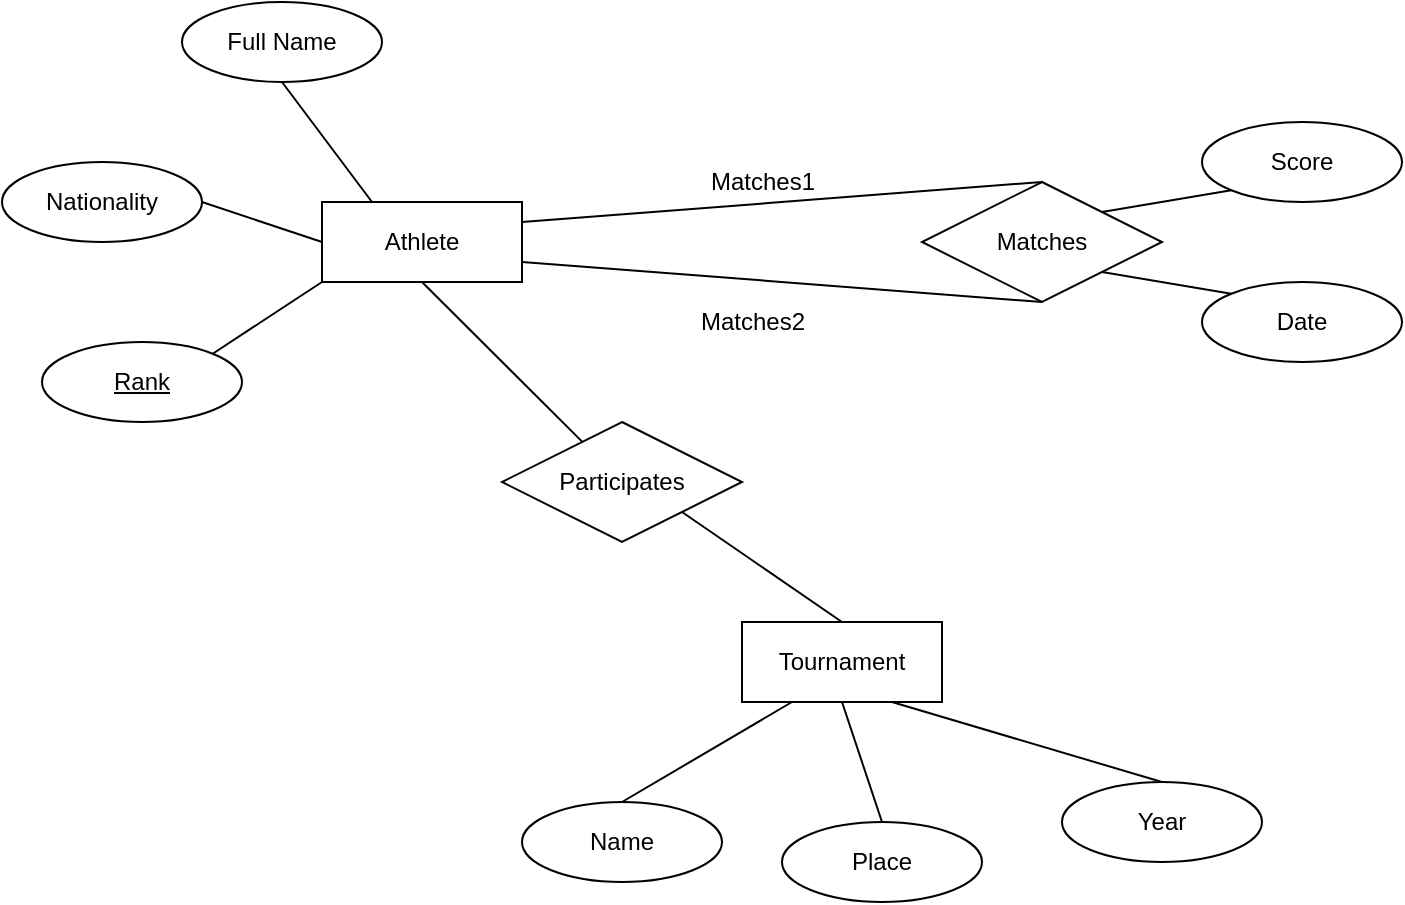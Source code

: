 <mxfile version="14.7.0" type="github">
  <diagram id="R2lEEEUBdFMjLlhIrx00" name="Page-1">
    <mxGraphModel dx="1278" dy="548" grid="1" gridSize="10" guides="1" tooltips="1" connect="1" arrows="1" fold="1" page="1" pageScale="1" pageWidth="850" pageHeight="1100" math="0" shadow="0" extFonts="Permanent Marker^https://fonts.googleapis.com/css?family=Permanent+Marker">
      <root>
        <mxCell id="0" />
        <mxCell id="1" parent="0" />
        <mxCell id="jOA92sn0OYsqnzbAf2Lg-1" value="Athlete" style="whiteSpace=wrap;html=1;align=center;" parent="1" vertex="1">
          <mxGeometry x="190" y="110" width="100" height="40" as="geometry" />
        </mxCell>
        <mxCell id="jOA92sn0OYsqnzbAf2Lg-3" value="Tournament" style="whiteSpace=wrap;html=1;align=center;" parent="1" vertex="1">
          <mxGeometry x="400" y="320" width="100" height="40" as="geometry" />
        </mxCell>
        <mxCell id="jOA92sn0OYsqnzbAf2Lg-4" value="Year" style="ellipse;whiteSpace=wrap;html=1;align=center;" parent="1" vertex="1">
          <mxGeometry x="560" y="400" width="100" height="40" as="geometry" />
        </mxCell>
        <mxCell id="jOA92sn0OYsqnzbAf2Lg-5" value="Place" style="ellipse;whiteSpace=wrap;html=1;align=center;" parent="1" vertex="1">
          <mxGeometry x="420" y="420" width="100" height="40" as="geometry" />
        </mxCell>
        <mxCell id="jOA92sn0OYsqnzbAf2Lg-6" value="Name" style="ellipse;whiteSpace=wrap;html=1;align=center;" parent="1" vertex="1">
          <mxGeometry x="290" y="410" width="100" height="40" as="geometry" />
        </mxCell>
        <mxCell id="jOA92sn0OYsqnzbAf2Lg-7" value="" style="endArrow=none;html=1;rounded=0;exitX=0.5;exitY=0;exitDx=0;exitDy=0;entryX=0.25;entryY=1;entryDx=0;entryDy=0;" parent="1" source="jOA92sn0OYsqnzbAf2Lg-6" target="jOA92sn0OYsqnzbAf2Lg-3" edge="1">
          <mxGeometry relative="1" as="geometry">
            <mxPoint x="390" y="280" as="sourcePoint" />
            <mxPoint x="380" y="300" as="targetPoint" />
          </mxGeometry>
        </mxCell>
        <mxCell id="jOA92sn0OYsqnzbAf2Lg-8" value="" style="endArrow=none;html=1;rounded=0;entryX=0.5;entryY=0;entryDx=0;entryDy=0;exitX=0.5;exitY=1;exitDx=0;exitDy=0;" parent="1" source="jOA92sn0OYsqnzbAf2Lg-3" target="jOA92sn0OYsqnzbAf2Lg-5" edge="1">
          <mxGeometry relative="1" as="geometry">
            <mxPoint x="390" y="280" as="sourcePoint" />
            <mxPoint x="550" y="280" as="targetPoint" />
          </mxGeometry>
        </mxCell>
        <mxCell id="jOA92sn0OYsqnzbAf2Lg-9" value="" style="endArrow=none;html=1;rounded=0;entryX=0.5;entryY=0;entryDx=0;entryDy=0;exitX=0.75;exitY=1;exitDx=0;exitDy=0;" parent="1" source="jOA92sn0OYsqnzbAf2Lg-3" target="jOA92sn0OYsqnzbAf2Lg-4" edge="1">
          <mxGeometry relative="1" as="geometry">
            <mxPoint x="390" y="280" as="sourcePoint" />
            <mxPoint x="550" y="280" as="targetPoint" />
          </mxGeometry>
        </mxCell>
        <mxCell id="jOA92sn0OYsqnzbAf2Lg-10" value="Full Name" style="ellipse;whiteSpace=wrap;html=1;align=center;" parent="1" vertex="1">
          <mxGeometry x="120" y="10" width="100" height="40" as="geometry" />
        </mxCell>
        <mxCell id="jOA92sn0OYsqnzbAf2Lg-11" value="Nationality" style="ellipse;whiteSpace=wrap;html=1;align=center;" parent="1" vertex="1">
          <mxGeometry x="30" y="90" width="100" height="40" as="geometry" />
        </mxCell>
        <mxCell id="jOA92sn0OYsqnzbAf2Lg-12" value="" style="endArrow=none;html=1;rounded=0;entryX=1;entryY=0.5;entryDx=0;entryDy=0;exitX=0;exitY=0.5;exitDx=0;exitDy=0;" parent="1" source="jOA92sn0OYsqnzbAf2Lg-1" target="jOA92sn0OYsqnzbAf2Lg-11" edge="1">
          <mxGeometry relative="1" as="geometry">
            <mxPoint x="390" y="280" as="sourcePoint" />
            <mxPoint x="550" y="280" as="targetPoint" />
          </mxGeometry>
        </mxCell>
        <mxCell id="jOA92sn0OYsqnzbAf2Lg-13" value="" style="endArrow=none;html=1;rounded=0;entryX=0.5;entryY=1;entryDx=0;entryDy=0;exitX=0.25;exitY=0;exitDx=0;exitDy=0;" parent="1" source="jOA92sn0OYsqnzbAf2Lg-1" target="jOA92sn0OYsqnzbAf2Lg-10" edge="1">
          <mxGeometry relative="1" as="geometry">
            <mxPoint x="240" y="110" as="sourcePoint" />
            <mxPoint x="550" y="280" as="targetPoint" />
          </mxGeometry>
        </mxCell>
        <mxCell id="jOA92sn0OYsqnzbAf2Lg-14" value="&lt;u&gt;Rank&lt;/u&gt;" style="ellipse;whiteSpace=wrap;html=1;align=center;" parent="1" vertex="1">
          <mxGeometry x="50" y="180" width="100" height="40" as="geometry" />
        </mxCell>
        <mxCell id="jOA92sn0OYsqnzbAf2Lg-15" value="" style="endArrow=none;html=1;rounded=0;entryX=0;entryY=1;entryDx=0;entryDy=0;exitX=1;exitY=0;exitDx=0;exitDy=0;" parent="1" source="jOA92sn0OYsqnzbAf2Lg-14" target="jOA92sn0OYsqnzbAf2Lg-1" edge="1">
          <mxGeometry relative="1" as="geometry">
            <mxPoint x="390" y="280" as="sourcePoint" />
            <mxPoint x="550" y="280" as="targetPoint" />
          </mxGeometry>
        </mxCell>
        <mxCell id="Er9mFiBnccDg7se3VX9d-1" value="Matches" style="shape=rhombus;perimeter=rhombusPerimeter;whiteSpace=wrap;html=1;align=center;" vertex="1" parent="1">
          <mxGeometry x="490" y="100" width="120" height="60" as="geometry" />
        </mxCell>
        <mxCell id="Er9mFiBnccDg7se3VX9d-6" value="" style="endArrow=none;html=1;rounded=0;entryX=0.5;entryY=0;entryDx=0;entryDy=0;exitX=1;exitY=0.25;exitDx=0;exitDy=0;" edge="1" parent="1" source="jOA92sn0OYsqnzbAf2Lg-1" target="Er9mFiBnccDg7se3VX9d-1">
          <mxGeometry relative="1" as="geometry">
            <mxPoint x="315" y="120" as="sourcePoint" />
            <mxPoint x="475" y="120" as="targetPoint" />
          </mxGeometry>
        </mxCell>
        <mxCell id="Er9mFiBnccDg7se3VX9d-7" value="Matches1" style="text;html=1;resizable=0;autosize=1;align=center;verticalAlign=middle;points=[];fillColor=none;strokeColor=none;rounded=0;" vertex="1" parent="1">
          <mxGeometry x="375" y="90" width="70" height="20" as="geometry" />
        </mxCell>
        <mxCell id="Er9mFiBnccDg7se3VX9d-8" value="" style="endArrow=none;html=1;rounded=0;entryX=0.5;entryY=1;entryDx=0;entryDy=0;exitX=1;exitY=0.75;exitDx=0;exitDy=0;" edge="1" parent="1" source="jOA92sn0OYsqnzbAf2Lg-1" target="Er9mFiBnccDg7se3VX9d-1">
          <mxGeometry relative="1" as="geometry">
            <mxPoint x="350" y="280" as="sourcePoint" />
            <mxPoint x="510" y="280" as="targetPoint" />
          </mxGeometry>
        </mxCell>
        <mxCell id="Er9mFiBnccDg7se3VX9d-9" value="Matches2" style="text;html=1;resizable=0;autosize=1;align=center;verticalAlign=middle;points=[];fillColor=none;strokeColor=none;rounded=0;" vertex="1" parent="1">
          <mxGeometry x="370" y="160" width="70" height="20" as="geometry" />
        </mxCell>
        <mxCell id="Er9mFiBnccDg7se3VX9d-10" value="Score" style="ellipse;whiteSpace=wrap;html=1;align=center;" vertex="1" parent="1">
          <mxGeometry x="630" y="70" width="100" height="40" as="geometry" />
        </mxCell>
        <mxCell id="Er9mFiBnccDg7se3VX9d-11" value="Date" style="ellipse;whiteSpace=wrap;html=1;align=center;" vertex="1" parent="1">
          <mxGeometry x="630" y="150" width="100" height="40" as="geometry" />
        </mxCell>
        <mxCell id="Er9mFiBnccDg7se3VX9d-12" value="" style="endArrow=none;html=1;rounded=0;exitX=1;exitY=1;exitDx=0;exitDy=0;entryX=0;entryY=0;entryDx=0;entryDy=0;" edge="1" parent="1" source="Er9mFiBnccDg7se3VX9d-1" target="Er9mFiBnccDg7se3VX9d-11">
          <mxGeometry relative="1" as="geometry">
            <mxPoint x="350" y="280" as="sourcePoint" />
            <mxPoint x="510" y="280" as="targetPoint" />
          </mxGeometry>
        </mxCell>
        <mxCell id="Er9mFiBnccDg7se3VX9d-13" value="" style="endArrow=none;html=1;rounded=0;entryX=0;entryY=1;entryDx=0;entryDy=0;exitX=1;exitY=0;exitDx=0;exitDy=0;" edge="1" parent="1" source="Er9mFiBnccDg7se3VX9d-1" target="Er9mFiBnccDg7se3VX9d-10">
          <mxGeometry relative="1" as="geometry">
            <mxPoint x="350" y="280" as="sourcePoint" />
            <mxPoint x="510" y="280" as="targetPoint" />
          </mxGeometry>
        </mxCell>
        <mxCell id="Er9mFiBnccDg7se3VX9d-14" value="Participates" style="shape=rhombus;perimeter=rhombusPerimeter;whiteSpace=wrap;html=1;align=center;" vertex="1" parent="1">
          <mxGeometry x="280" y="220" width="120" height="60" as="geometry" />
        </mxCell>
        <mxCell id="Er9mFiBnccDg7se3VX9d-15" value="" style="endArrow=none;html=1;rounded=0;entryX=0.5;entryY=1;entryDx=0;entryDy=0;exitX=0.337;exitY=0.17;exitDx=0;exitDy=0;exitPerimeter=0;" edge="1" parent="1" source="Er9mFiBnccDg7se3VX9d-14" target="jOA92sn0OYsqnzbAf2Lg-1">
          <mxGeometry relative="1" as="geometry">
            <mxPoint x="350" y="280" as="sourcePoint" />
            <mxPoint x="510" y="280" as="targetPoint" />
          </mxGeometry>
        </mxCell>
        <mxCell id="Er9mFiBnccDg7se3VX9d-16" value="" style="endArrow=none;html=1;rounded=0;entryX=0.5;entryY=0;entryDx=0;entryDy=0;exitX=1;exitY=1;exitDx=0;exitDy=0;" edge="1" parent="1" source="Er9mFiBnccDg7se3VX9d-14" target="jOA92sn0OYsqnzbAf2Lg-3">
          <mxGeometry relative="1" as="geometry">
            <mxPoint x="350" y="280" as="sourcePoint" />
            <mxPoint x="510" y="280" as="targetPoint" />
          </mxGeometry>
        </mxCell>
      </root>
    </mxGraphModel>
  </diagram>
</mxfile>

